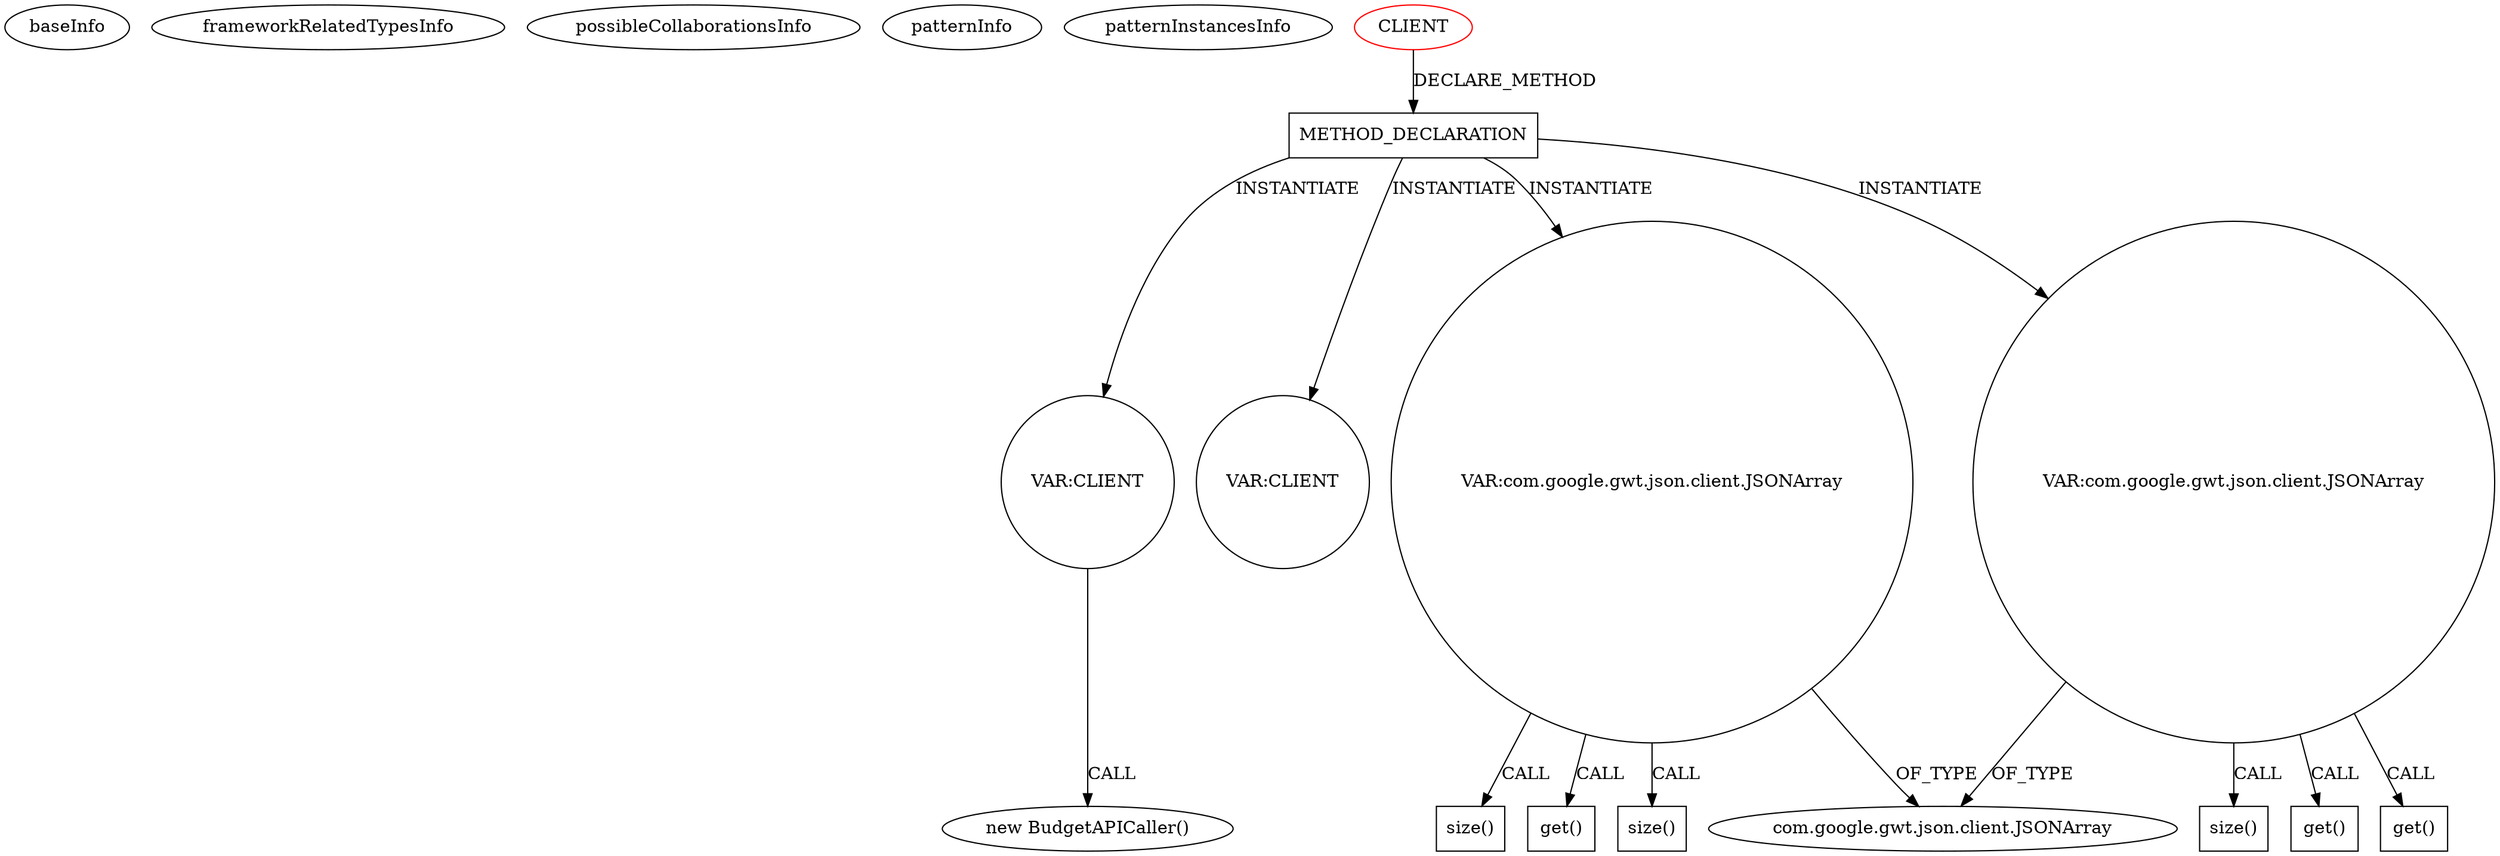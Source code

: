 digraph {
baseInfo[graphId=1262,category="pattern",isAnonymous=false,possibleRelation=false]
frameworkRelatedTypesInfo[]
possibleCollaborationsInfo[]
patternInfo[frequency=2.0,patternRootClient=0]
patternInstancesInfo[0="daonb-obudget~/daonb-obudget/obudget-master/src/client/src/org/obudget/client/Application.java~Application~1154",1="daonb-obudget~/daonb-obudget/obudget-master/src/client/src/org/obudget/client/BudgetSuggestionOracle.java~BudgetSuggestionOracle~1160"]
339[label="new BudgetAPICaller()",vertexType="CONSTRUCTOR_CALL",isFrameworkType=false]
340[label="VAR:CLIENT",vertexType="VARIABLE_EXPRESION",isFrameworkType=false,shape=circle]
196[label="METHOD_DECLARATION",vertexType="CLIENT_METHOD_DECLARATION",isFrameworkType=false,shape=box]
0[label="CLIENT",vertexType="ROOT_CLIENT_CLASS_DECLARATION",isFrameworkType=false,color=red]
432[label="VAR:CLIENT",vertexType="VARIABLE_EXPRESION",isFrameworkType=false,shape=circle]
308[label="VAR:com.google.gwt.json.client.JSONArray",vertexType="VARIABLE_EXPRESION",isFrameworkType=false,shape=circle]
200[label="VAR:com.google.gwt.json.client.JSONArray",vertexType="VARIABLE_EXPRESION",isFrameworkType=false,shape=circle]
201[label="size()",vertexType="INSIDE_CALL",isFrameworkType=false,shape=box]
399[label="size()",vertexType="INSIDE_CALL",isFrameworkType=false,shape=box]
309[label="size()",vertexType="INSIDE_CALL",isFrameworkType=false,shape=box]
122[label="com.google.gwt.json.client.JSONArray",vertexType="FRAMEWORK_CLASS_TYPE",isFrameworkType=false]
349[label="get()",vertexType="INSIDE_CALL",isFrameworkType=false,shape=box]
374[label="get()",vertexType="INSIDE_CALL",isFrameworkType=false,shape=box]
427[label="get()",vertexType="INSIDE_CALL",isFrameworkType=false,shape=box]
200->349[label="CALL"]
200->374[label="CALL"]
0->196[label="DECLARE_METHOD"]
308->427[label="CALL"]
196->308[label="INSTANTIATE"]
200->201[label="CALL"]
200->122[label="OF_TYPE"]
308->122[label="OF_TYPE"]
308->309[label="CALL"]
308->399[label="CALL"]
196->432[label="INSTANTIATE"]
340->339[label="CALL"]
196->340[label="INSTANTIATE"]
196->200[label="INSTANTIATE"]
}
